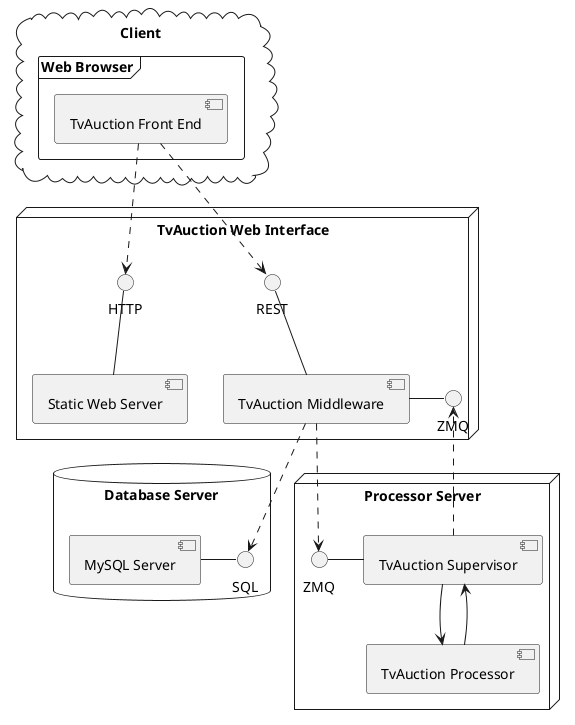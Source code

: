 @startuml bla.svg

cloud "Client" {
	frame "Web Browser" {
		[TvAuction Front End] as tvf
	}
}

node "TvAuction Web Interface" {
	() "REST" as rhm
	() "ZMQ" as zmqm
	tvf ..> HTTP
	HTTP -- [Static Web Server]
	rhm -- [TvAuction Middleware]
	[TvAuction Middleware] - zmqm
	tvf ..> rhm
}

database "Database Server\n" {
	[MySQL Server] - SQL
	[TvAuction Middleware] ..> SQL
}

node "Processor Server\n" {
	() ZMQ as zmqs
	[TvAuction Supervisor] - zmqs
	[TvAuction Supervisor] ..> zmqm
	zmqs <.up. [TvAuction Middleware]
	[TvAuction Processor]
	[TvAuction Supervisor] --> [TvAuction Processor]
	[TvAuction Supervisor] <-- [TvAuction Processor]
}

@enduml
